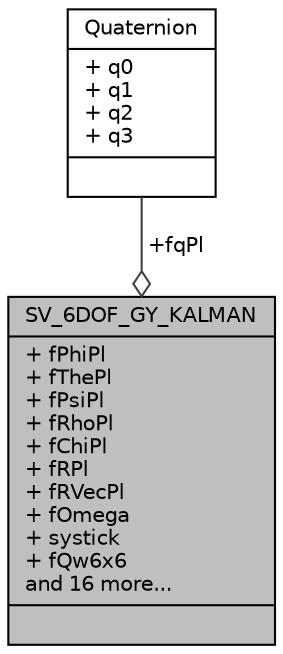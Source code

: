 digraph "SV_6DOF_GY_KALMAN"
{
  edge [fontname="Helvetica",fontsize="10",labelfontname="Helvetica",labelfontsize="10"];
  node [fontname="Helvetica",fontsize="10",shape=record];
  Node1 [label="{SV_6DOF_GY_KALMAN\n|+ fPhiPl\l+ fThePl\l+ fPsiPl\l+ fRhoPl\l+ fChiPl\l+ fRPl\l+ fRVecPl\l+ fOmega\l+ systick\l+ fQw6x6\land 16 more...\l|}",height=0.2,width=0.4,color="black", fillcolor="grey75", style="filled", fontcolor="black"];
  Node2 -> Node1 [color="grey25",fontsize="10",style="solid",label=" +fqPl" ,arrowhead="odiamond",fontname="Helvetica"];
  Node2 [label="{Quaternion\n|+ q0\l+ q1\l+ q2\l+ q3\l|}",height=0.2,width=0.4,color="black", fillcolor="white", style="filled",URL="$struct_quaternion.html",tooltip="quaternion structure definition "];
}
